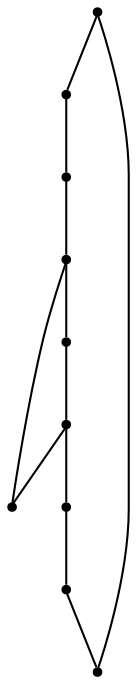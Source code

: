 graph {
  node [shape=point,comment="{\"directed\":false,\"doi\":\"10.1007/978-3-319-03841-4_28\",\"figure\":\"4\"}"]

  v0 [pos="1151.271651900705,971.1521066824022"]
  v1 [pos="1117.5890229852512,856.7125534158768"]
  v2 [pos="1131.0613110615443,1067.6431154794489"]
  v3 [pos="985.1227161180567,820.8068164146791"]
  v4 [pos="1025.5393894744634,1132.7202925446381"]
  v5 [pos="745.0454838925391,973.5443133108362"]
  v6 [pos="870.6902153842691,894.802180487434"]
  v7 [pos="839.1841688926874,1054.1783369266138"]
  v8 [pos="920.0133164111134,1119.2555139918034"]
  v9 [pos="830.2068639109315,966.6640167346384"]

  v0 -- v1 [id="-1",pos="1151.271651900705,971.1521066824022 1117.5890229852512,856.7125534158768 1117.5890229852512,856.7125534158768 1117.5890229852512,856.7125534158768"]
  v2 -- v0 [id="-2",pos="1131.0613110615443,1067.6431154794489 1151.271651900705,971.1521066824022 1151.271651900705,971.1521066824022 1151.271651900705,971.1521066824022"]
  v1 -- v3 [id="-3",pos="1117.5890229852512,856.7125534158768 985.1227161180567,820.8068164146791 985.1227161180567,820.8068164146791 985.1227161180567,820.8068164146791"]
  v9 -- v7 [id="-4",pos="830.2068639109315,966.6640167346384 839.1841688926874,1054.1783369266138 839.1841688926874,1054.1783369266138 839.1841688926874,1054.1783369266138"]
  v7 -- v8 [id="-5",pos="839.1841688926874,1054.1783369266138 920.0133164111134,1119.2555139918034 920.0133164111134,1119.2555139918034 920.0133164111134,1119.2555139918034"]
  v6 -- v9 [id="-6",pos="870.6902153842691,894.802180487434 830.2068639109315,966.6640167346384 830.2068639109315,966.6640167346384 830.2068639109315,966.6640167346384"]
  v8 -- v4 [id="-7",pos="920.0133164111134,1119.2555139918034 1025.5393894744634,1132.7202925446381 1025.5393894744634,1132.7202925446381 1025.5393894744634,1132.7202925446381"]
  v7 -- v5 [id="-9",pos="839.1841688926874,1054.1783369266138 745.0454838925391,973.5443133108362 745.0454838925391,973.5443133108362 745.0454838925391,973.5443133108362"]
  v3 -- v6 [id="-11",pos="985.1227161180567,820.8068164146791 870.6902153842691,894.802180487434 870.6902153842691,894.802180487434 870.6902153842691,894.802180487434"]
  v6 -- v5 [id="-13",pos="870.6902153842691,894.802180487434 745.0454838925391,973.5443133108362 745.0454838925391,973.5443133108362 745.0454838925391,973.5443133108362"]
  v4 -- v2 [id="-15",pos="1025.5393894744634,1132.7202925446381 1131.0613110615443,1067.6431154794489 1131.0613110615443,1067.6431154794489 1131.0613110615443,1067.6431154794489"]
}